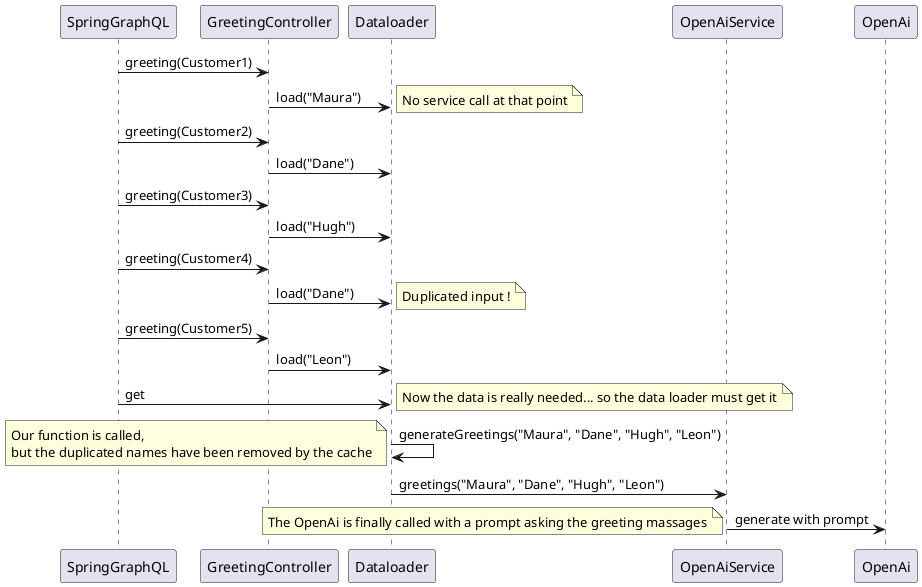 @startuml
SpringGraphQL -> GreetingController : greeting(Customer1)
GreetingController -> Dataloader : load("Maura")
note right: No service call at that point
SpringGraphQL -> GreetingController : greeting(Customer2)
GreetingController -> Dataloader : load("Dane")
SpringGraphQL -> GreetingController : greeting(Customer3)
GreetingController -> Dataloader : load("Hugh")
SpringGraphQL -> GreetingController : greeting(Customer4)
GreetingController -> Dataloader : load("Dane")
note right: Duplicated input !
SpringGraphQL -> GreetingController : greeting(Customer5)
GreetingController -> Dataloader : load("Leon")

SpringGraphQL -> Dataloader : get
note right: Now the data is really needed... so the data loader must get it

Dataloader -> Dataloader : generateGreetings("Maura", "Dane", "Hugh", "Leon")
note bottom: Our function is called, \nbut the duplicated names have been removed by the cache

Dataloader -> OpenAiService : greetings("Maura", "Dane", "Hugh", "Leon")
OpenAiService -> OpenAi : generate with prompt
note bottom: The OpenAi is finally called with a prompt asking the greeting massages

@enduml
